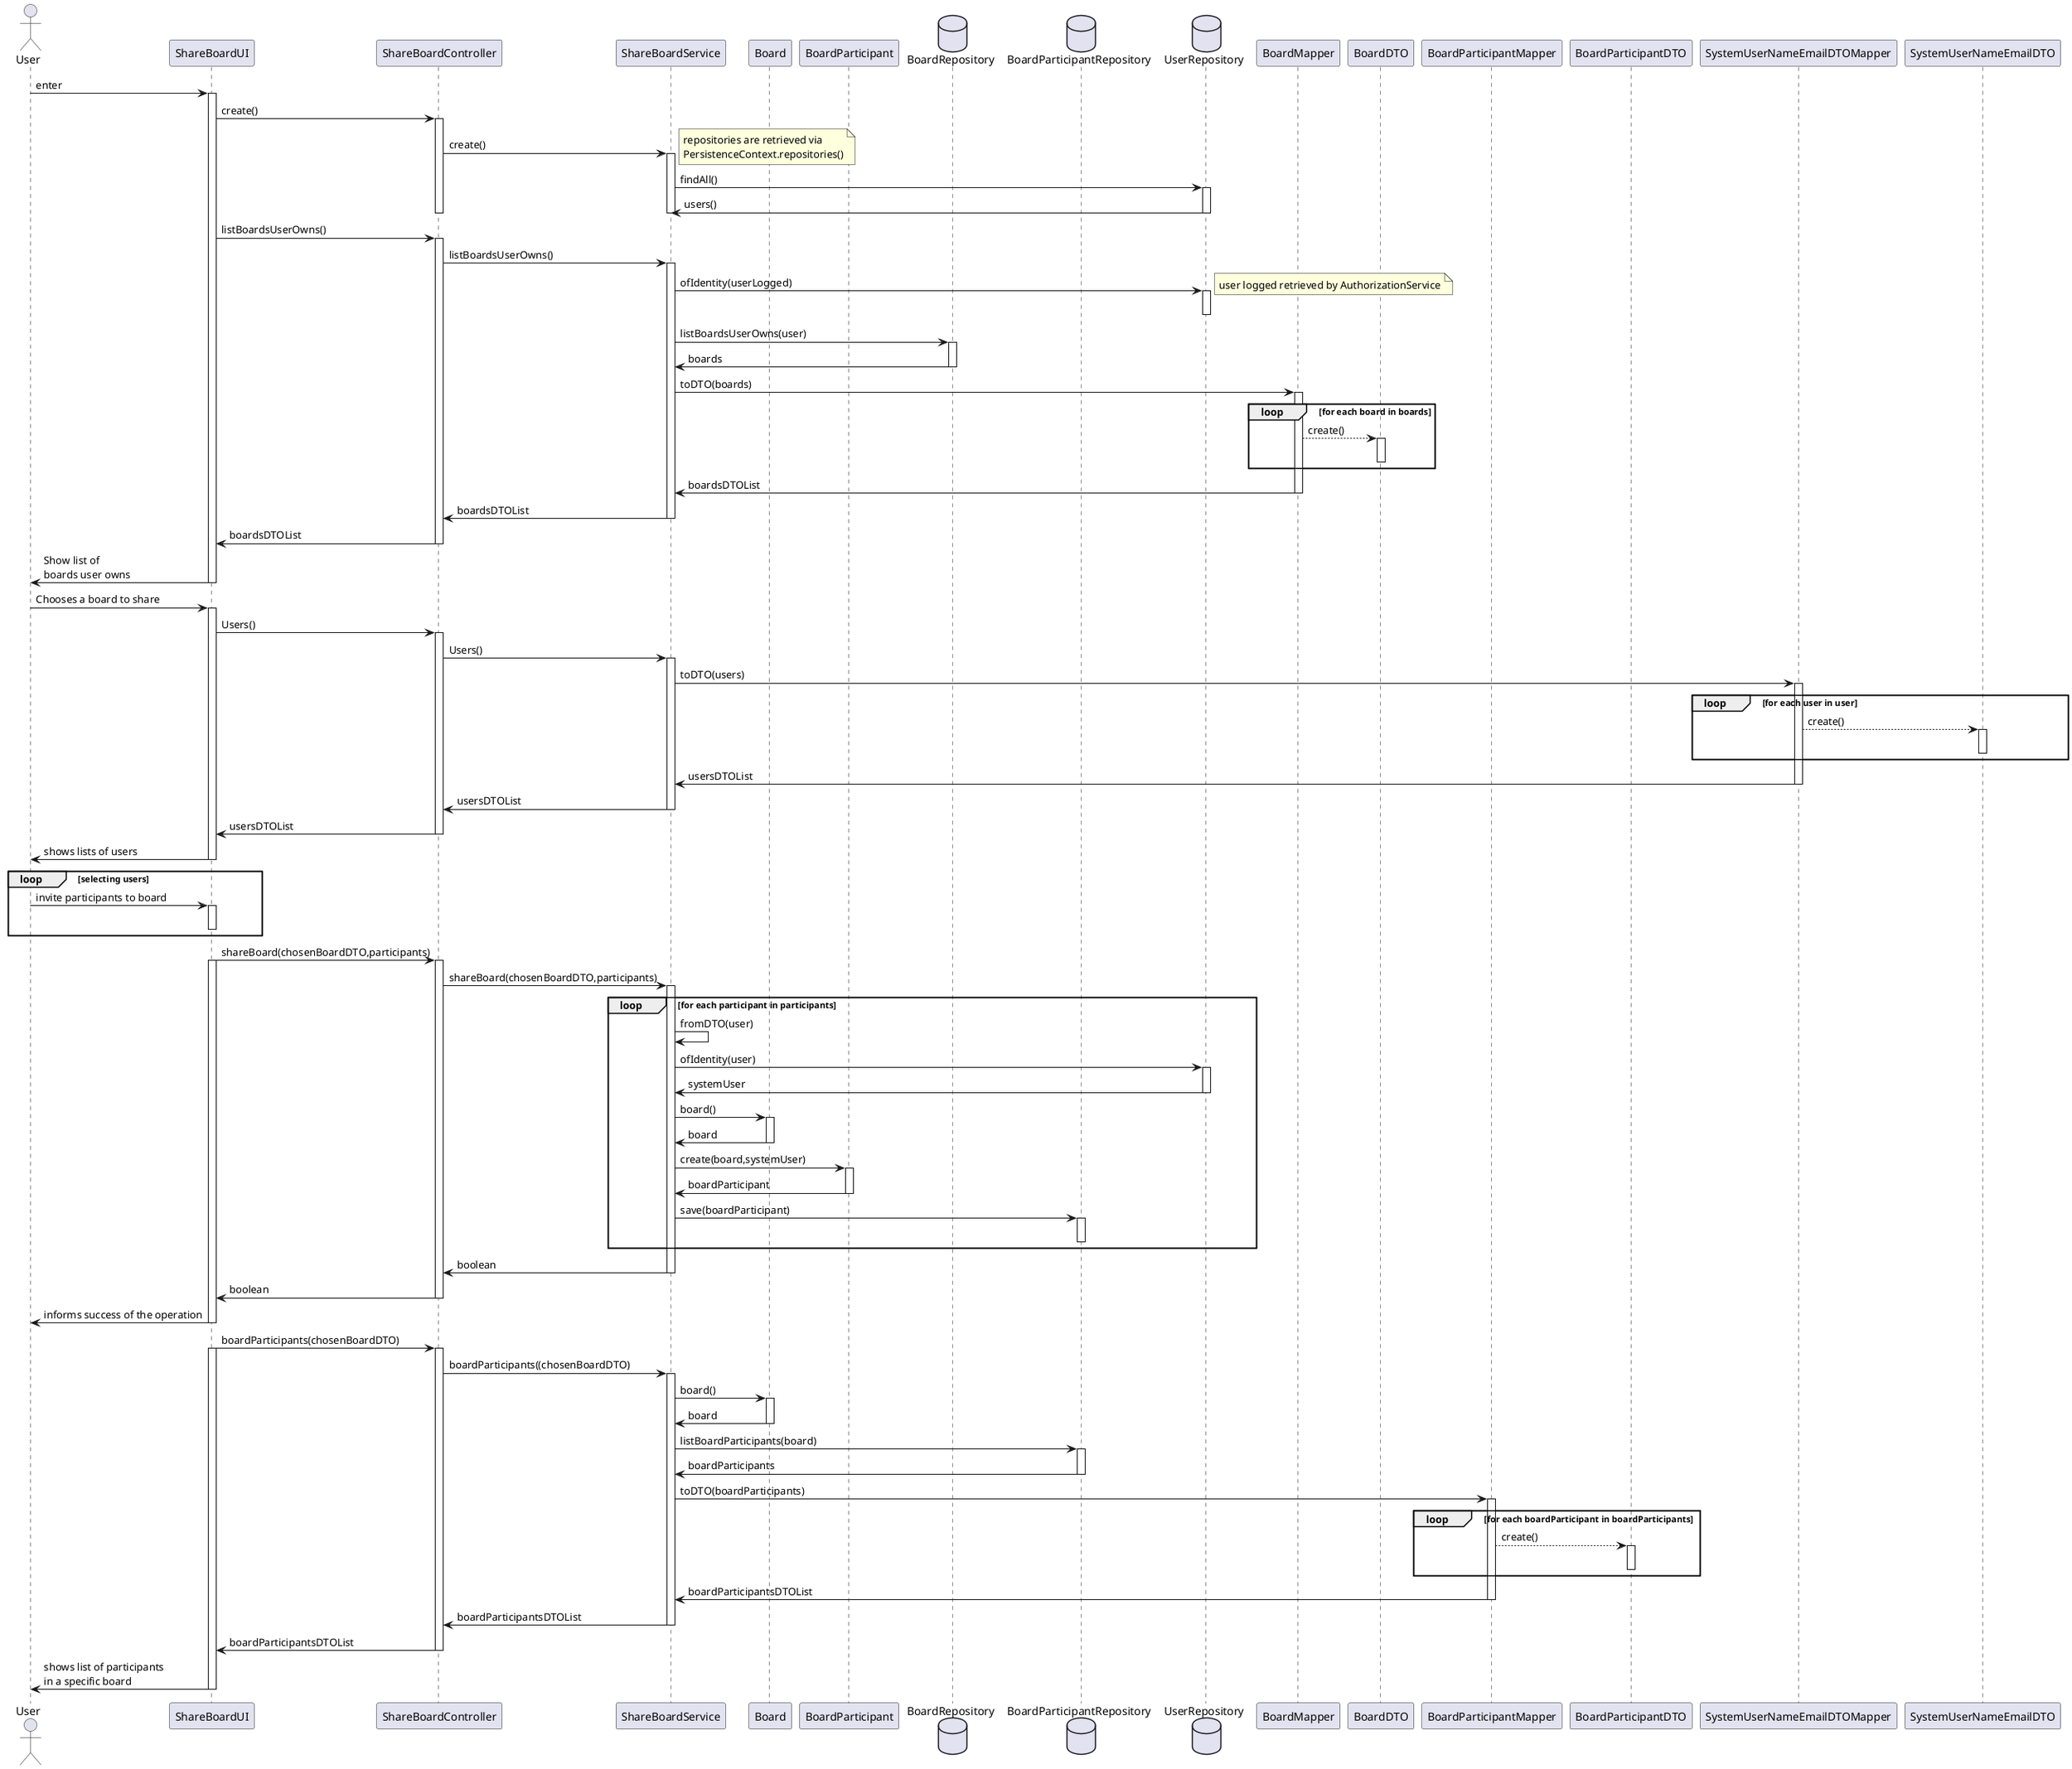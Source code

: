 @startuml
actor User as user
participant ShareBoardUI as ui
participant ShareBoardController as ctrl

participant ShareBoardService as svc

participant Board as board
participant BoardParticipant as boardParticipant

database BoardRepository as b_repo
database BoardParticipantRepository as bp_repo
database UserRepository as u_repo

participant BoardMapper as b_mapper
participant BoardDTO as b_dto

participant BoardParticipantMapper as bp_mapper
participant BoardParticipantDTO as bp_dto

participant SystemUserNameEmailDTOMapper as u_mapper
participant SystemUserNameEmailDTO as u_dto



user -> ui : enter
activate ui
    ui -> ctrl : create()
    activate ctrl
        ctrl -> svc : create()
        note right : repositories are retrieved via\nPersistenceContext.repositories()
        activate svc
            svc -> u_repo : findAll()
            activate u_repo
                u_repo -> svc: users()
            deactivate u_repo
        deactivate svc
    deactivate ctrl


    ui -> ctrl: listBoardsUserOwns()
    activate ctrl
        ctrl -> svc : listBoardsUserOwns()
        activate svc
            svc -> u_repo: ofIdentity(userLogged)
            activate u_repo
                note right : user logged retrieved by AuthorizationService
            deactivate u_repo
            svc -> b_repo: listBoardsUserOwns(user)
            activate b_repo
                b_repo -> svc: boards
            deactivate b_repo

            svc-> b_mapper : toDTO(boards)
            activate b_mapper
            loop for each board in boards
                            b_mapper --> b_dto: create()
                            activate b_dto
                            deactivate b_dto
            end loop
            b_mapper -> svc: boardsDTOList
            deactivate b_mapper

            svc-> ctrl: boardsDTOList

        deactivate svc
        ctrl-> ui: boardsDTOList

    deactivate ctrl

    ui-> user : Show list of \nboards user owns

deactivate ui

user -> ui: Chooses a board to share
activate ui
    ui -> ctrl: Users()
    activate ctrl
        ctrl -> svc: Users()
        activate svc
            svc -> u_mapper : toDTO(users)
            activate u_mapper

            loop for each user in user
                            u_mapper --> u_dto: create()
                            activate u_dto
                            deactivate u_dto
            end loop
                u_mapper -> svc: usersDTOList
            deactivate u_mapper
            svc -> ctrl: usersDTOList
        deactivate svc
        ctrl -> ui: usersDTOList
    deactivate ctrl
    ui -> user : shows lists of users

deactivate ui


loop selecting users
    user -> ui: invite participants to board
    activate ui
    deactivate ui
end loop

ui -> ctrl: shareBoard(chosenBoardDTO,participants)
activate ui
    activate ctrl
    ctrl -> svc : shareBoard(chosenBoardDTO,participants)
    activate svc
        loop for each participant in participants
            svc -> svc : fromDTO(user)
            svc -> u_repo : ofIdentity(user)
            activate u_repo
                u_repo -> svc : systemUser
            deactivate u_repo
            svc -> board : board()
            activate board
             board -> svc :board
            deactivate board
            svc -> boardParticipant : create(board,systemUser)
            activate boardParticipant
                boardParticipant -> svc: boardParticipant
            deactivate boardParticipant
            svc -> bp_repo : save(boardParticipant)
            activate bp_repo
            deactivate bp_repo

        end loop

        svc -> ctrl: boolean
    deactivate svc
    ctrl -> ui : boolean
    deactivate ctrl

    ui->user : informs success of the operation

deactivate ui

ui -> ctrl: boardParticipants(chosenBoardDTO)
activate ui
    activate ctrl
        ctrl -> svc : boardParticipants((chosenBoardDTO)

        activate svc
            svc -> board : board()
                        activate board
                         board -> svc :board
                        deactivate board
            svc -> bp_repo: listBoardParticipants(board)
            activate bp_repo
            bp_repo -> svc : boardParticipants
            deactivate bp_repo

            svc -> bp_mapper : toDTO(boardParticipants)
            activate bp_mapper
                loop for each boardParticipant in boardParticipants
                               bp_mapper --> bp_dto: create()
                               activate bp_dto
                               deactivate bp_dto
               end loop
                   bp_mapper -> svc: boardParticipantsDTOList
            deactivate bp_mapper
            svc -> ctrl : boardParticipantsDTOList
        deactivate svc

    ctrl -> ui : boardParticipantsDTOList

    deactivate ctrl

    ui -> user: shows list of participants \nin a specific board
deactivate ui



@enduml


